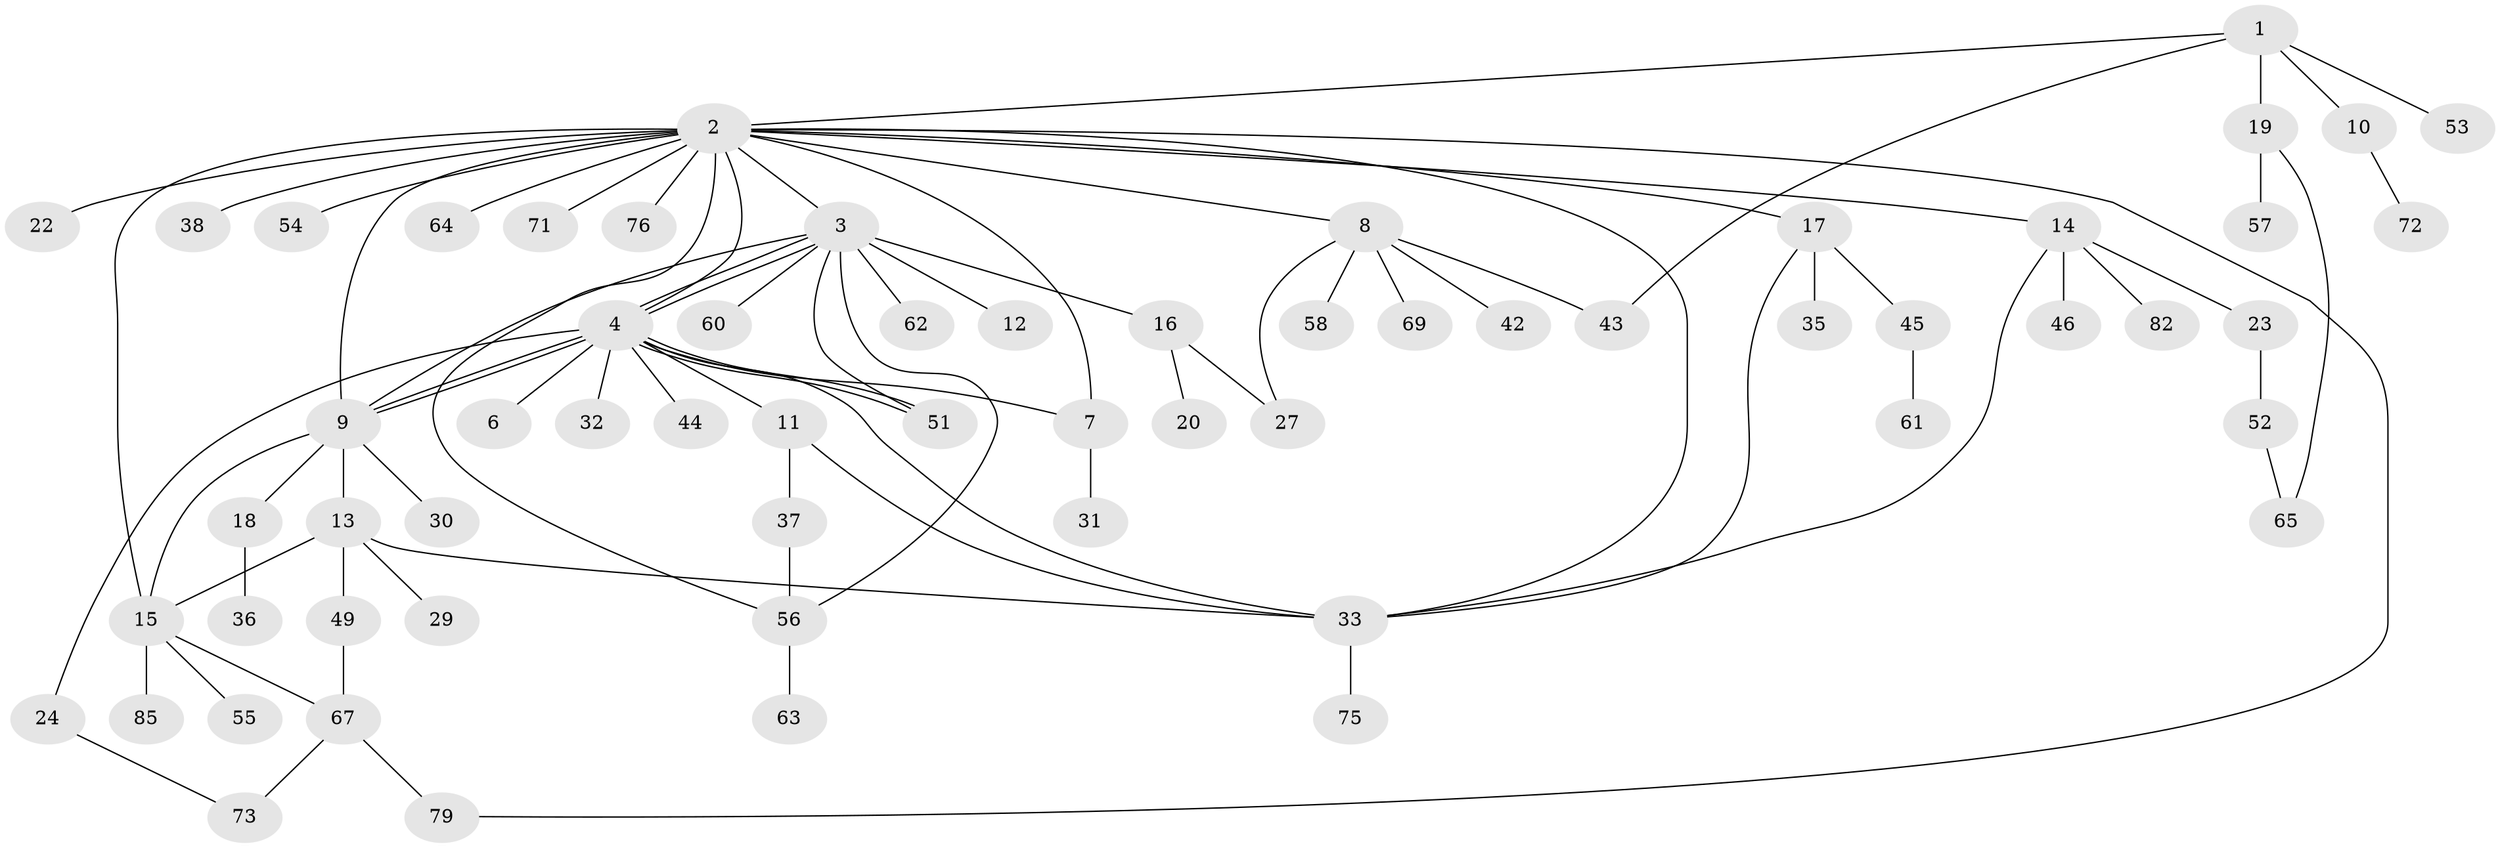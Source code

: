 // original degree distribution, {5: 0.011627906976744186, 14: 0.023255813953488372, 10: 0.011627906976744186, 2: 0.22093023255813954, 4: 0.046511627906976744, 7: 0.011627906976744186, 8: 0.023255813953488372, 3: 0.13953488372093023, 6: 0.046511627906976744, 1: 0.46511627906976744}
// Generated by graph-tools (version 1.1) at 2025/11/02/27/25 16:11:10]
// undirected, 62 vertices, 84 edges
graph export_dot {
graph [start="1"]
  node [color=gray90,style=filled];
  1;
  2 [super="+25"];
  3 [super="+81"];
  4 [super="+5"];
  6 [super="+77"];
  7 [super="+21"];
  8 [super="+34"];
  9 [super="+84"];
  10 [super="+39"];
  11 [super="+26"];
  12 [super="+50"];
  13 [super="+40"];
  14 [super="+59"];
  15 [super="+70"];
  16;
  17 [super="+80"];
  18;
  19 [super="+28"];
  20;
  22;
  23 [super="+41"];
  24 [super="+78"];
  27 [super="+68"];
  29;
  30;
  31;
  32 [super="+48"];
  33 [super="+83"];
  35;
  36;
  37;
  38;
  42;
  43;
  44 [super="+47"];
  45;
  46;
  49;
  51;
  52;
  53 [super="+66"];
  54;
  55;
  56;
  57;
  58;
  60;
  61;
  62;
  63;
  64;
  65;
  67 [super="+74"];
  69;
  71;
  72;
  73 [super="+86"];
  75;
  76;
  79;
  82;
  85;
  1 -- 2;
  1 -- 10;
  1 -- 19;
  1 -- 43;
  1 -- 53;
  2 -- 3;
  2 -- 4;
  2 -- 7;
  2 -- 8;
  2 -- 14;
  2 -- 17;
  2 -- 22;
  2 -- 38;
  2 -- 56;
  2 -- 76;
  2 -- 33;
  2 -- 64;
  2 -- 54;
  2 -- 71;
  2 -- 79;
  2 -- 15 [weight=2];
  2 -- 9;
  3 -- 4;
  3 -- 4;
  3 -- 9;
  3 -- 12;
  3 -- 16;
  3 -- 56;
  3 -- 60;
  3 -- 62;
  3 -- 51;
  4 -- 6;
  4 -- 9;
  4 -- 9;
  4 -- 11;
  4 -- 24;
  4 -- 32;
  4 -- 33;
  4 -- 44;
  4 -- 51;
  4 -- 51;
  4 -- 7;
  7 -- 31;
  8 -- 42;
  8 -- 43;
  8 -- 58;
  8 -- 69;
  8 -- 27;
  9 -- 13;
  9 -- 15;
  9 -- 18;
  9 -- 30;
  10 -- 72;
  11 -- 37;
  11 -- 33;
  13 -- 29;
  13 -- 49;
  13 -- 33;
  13 -- 15;
  14 -- 23;
  14 -- 33;
  14 -- 46;
  14 -- 82;
  15 -- 55;
  15 -- 67;
  15 -- 85;
  16 -- 20;
  16 -- 27;
  17 -- 35;
  17 -- 45;
  17 -- 33;
  18 -- 36;
  19 -- 57;
  19 -- 65;
  23 -- 52;
  24 -- 73;
  33 -- 75;
  37 -- 56;
  45 -- 61;
  49 -- 67;
  52 -- 65;
  56 -- 63;
  67 -- 79;
  67 -- 73;
}
